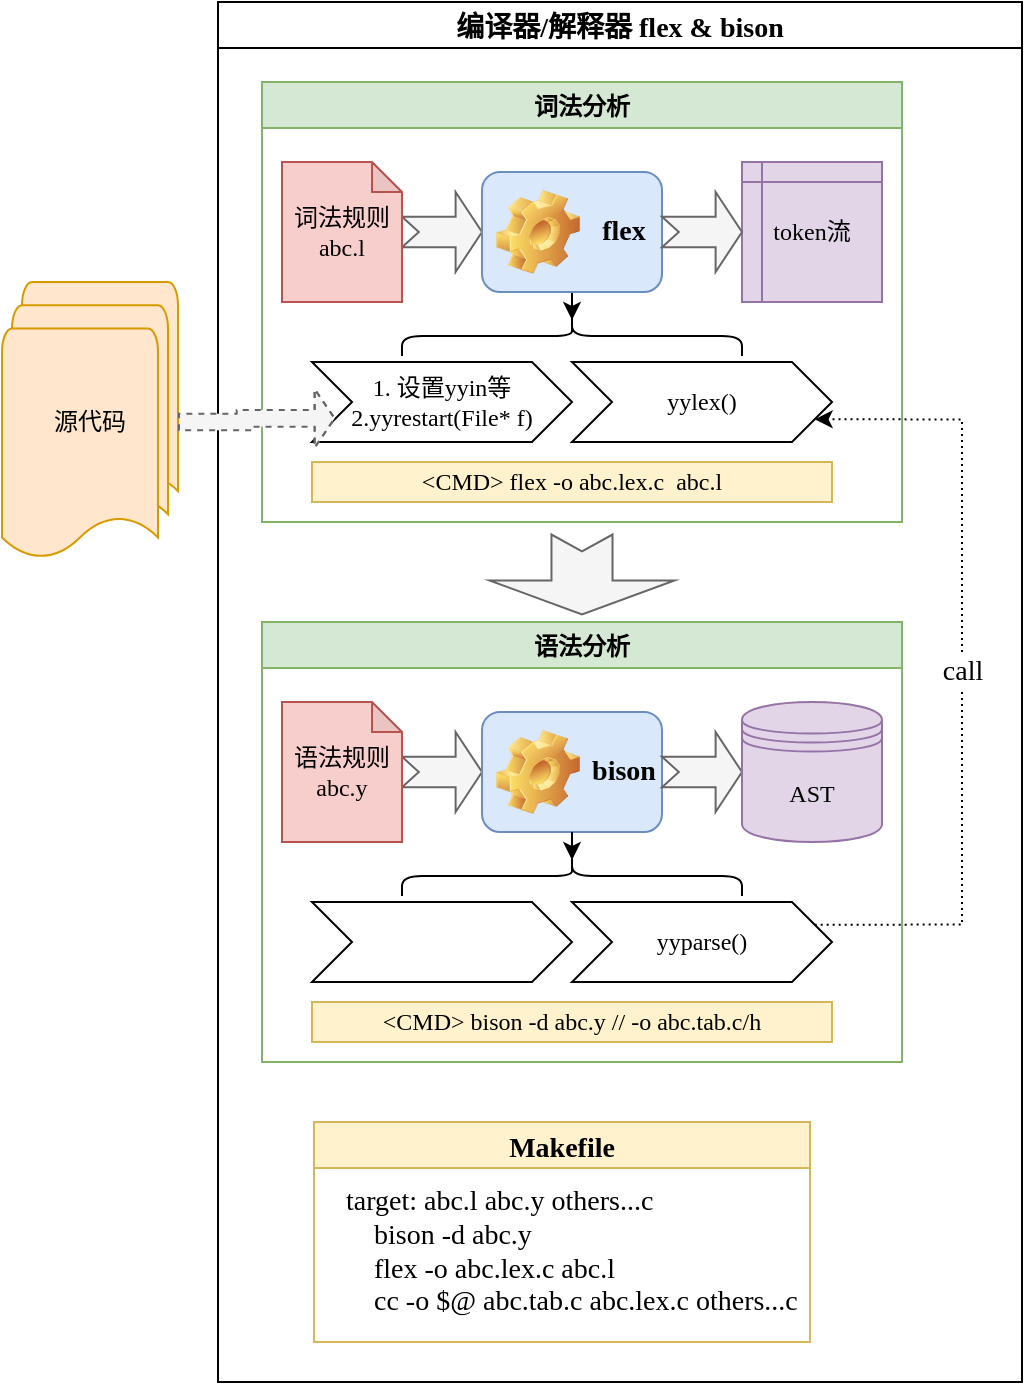 <mxfile version="14.8.4" type="github">
  <diagram id="enoIybo3rPJg0Il2eto0" name="Page-1">
    <mxGraphModel dx="1185" dy="635" grid="1" gridSize="10" guides="1" tooltips="1" connect="1" arrows="1" fold="1" page="1" pageScale="1" pageWidth="827" pageHeight="1169" math="0" shadow="0">
      <root>
        <mxCell id="0" />
        <mxCell id="1" parent="0" />
        <mxCell id="itgruSseSPr3eh4PhL-f-13" value="源代码" style="strokeWidth=1;html=1;shape=mxgraph.flowchart.multi-document;whiteSpace=wrap;align=center;fillColor=#ffe6cc;strokeColor=#d79b00;" parent="1" vertex="1">
          <mxGeometry x="10" y="170" width="88" height="140" as="geometry" />
        </mxCell>
        <mxCell id="itgruSseSPr3eh4PhL-f-38" value="编译器/解释器 flex &amp; bison" style="swimlane;fontFamily=Times New Roman;fontSize=14;strokeWidth=1;align=center;" parent="1" vertex="1">
          <mxGeometry x="118" y="30" width="402" height="690" as="geometry" />
        </mxCell>
        <mxCell id="itgruSseSPr3eh4PhL-f-1" value="词法分析" style="swimlane;fontFamily=Times New Roman;fillColor=#d5e8d4;strokeColor=#82b366;" parent="itgruSseSPr3eh4PhL-f-38" vertex="1">
          <mxGeometry x="22" y="40" width="320" height="220" as="geometry">
            <mxRectangle x="60" y="30" width="80" height="23" as="alternateBounds" />
          </mxGeometry>
        </mxCell>
        <mxCell id="itgruSseSPr3eh4PhL-f-24" value="" style="html=1;shadow=0;dashed=0;align=center;verticalAlign=middle;shape=mxgraph.arrows2.arrow;dy=0.62;dx=13.2;notch=8.4;strokeWidth=1;fillColor=#f5f5f5;strokeColor=#666666;fontColor=#333333;" parent="itgruSseSPr3eh4PhL-f-1" vertex="1">
          <mxGeometry x="70" y="55" width="40" height="40" as="geometry" />
        </mxCell>
        <mxCell id="itgruSseSPr3eh4PhL-f-7" value="&lt;div&gt;token流&lt;/div&gt;" style="shape=internalStorage;whiteSpace=wrap;html=1;backgroundOutline=1;dx=10;dy=10;fontFamily=Times New Roman;fillColor=#e1d5e7;strokeColor=#9673a6;" parent="itgruSseSPr3eh4PhL-f-1" vertex="1">
          <mxGeometry x="240" y="40" width="70" height="70" as="geometry" />
        </mxCell>
        <mxCell id="itgruSseSPr3eh4PhL-f-8" value="&lt;div&gt;词法规则&lt;/div&gt;&lt;div&gt;&lt;font face=&quot;Times New Roman&quot;&gt;abc.l&lt;/font&gt;&lt;br&gt;&lt;/div&gt;" style="shape=note;whiteSpace=wrap;html=1;backgroundOutline=1;darkOpacity=0.05;size=15;fillColor=#f8cecc;strokeColor=#b85450;" parent="itgruSseSPr3eh4PhL-f-1" vertex="1">
          <mxGeometry x="10" y="40" width="60" height="70" as="geometry" />
        </mxCell>
        <mxCell id="itgruSseSPr3eh4PhL-f-14" style="edgeStyle=orthogonalEdgeStyle;rounded=0;orthogonalLoop=1;jettySize=auto;html=1;entryX=0.1;entryY=0.5;entryDx=0;entryDy=0;entryPerimeter=0;" parent="itgruSseSPr3eh4PhL-f-1" source="itgruSseSPr3eh4PhL-f-11" target="itgruSseSPr3eh4PhL-f-12" edge="1">
          <mxGeometry relative="1" as="geometry" />
        </mxCell>
        <mxCell id="itgruSseSPr3eh4PhL-f-11" value="flex" style="label;whiteSpace=wrap;html=1;image=img/clipart/Gear_128x128.png;align=center;fontFamily=Times New Roman;fontSize=14;fillColor=#dae8fc;strokeColor=#6c8ebf;" parent="itgruSseSPr3eh4PhL-f-1" vertex="1">
          <mxGeometry x="110" y="45" width="90" height="60" as="geometry" />
        </mxCell>
        <mxCell id="itgruSseSPr3eh4PhL-f-12" value="" style="shape=curlyBracket;whiteSpace=wrap;html=1;rounded=1;align=center;labelPosition=center;verticalLabelPosition=middle;verticalAlign=middle;rotation=90;" parent="itgruSseSPr3eh4PhL-f-1" vertex="1">
          <mxGeometry x="145" y="42" width="20" height="170" as="geometry" />
        </mxCell>
        <mxCell id="itgruSseSPr3eh4PhL-f-19" value="&lt;div style=&quot;font-size: 10px&quot;&gt;&lt;font style=&quot;font-size: 12px&quot;&gt;1. 设置yyin等&lt;/font&gt;&lt;/div&gt;&lt;div&gt;2.yyrestart(File* f)&lt;br&gt;&lt;/div&gt;" style="shape=step;perimeter=stepPerimeter;whiteSpace=wrap;html=1;fixedSize=1;strokeWidth=1;align=center;fontFamily=Times New Roman;" parent="itgruSseSPr3eh4PhL-f-1" vertex="1">
          <mxGeometry x="25" y="140" width="130" height="40" as="geometry" />
        </mxCell>
        <mxCell id="itgruSseSPr3eh4PhL-f-20" value="yylex()" style="shape=step;perimeter=stepPerimeter;whiteSpace=wrap;html=1;fixedSize=1;strokeWidth=1;align=center;fontFamily=Times New Roman;" parent="itgruSseSPr3eh4PhL-f-1" vertex="1">
          <mxGeometry x="155" y="140" width="130" height="40" as="geometry" />
        </mxCell>
        <mxCell id="itgruSseSPr3eh4PhL-f-25" value="" style="html=1;shadow=0;dashed=0;align=center;verticalAlign=middle;shape=mxgraph.arrows2.arrow;dy=0.62;dx=13.2;notch=8.4;strokeWidth=1;fillColor=#f5f5f5;strokeColor=#666666;fontColor=#333333;" parent="itgruSseSPr3eh4PhL-f-1" vertex="1">
          <mxGeometry x="200" y="55" width="40" height="40" as="geometry" />
        </mxCell>
        <mxCell id="itgruSseSPr3eh4PhL-f-26" value="&amp;lt;CMD&amp;gt; flex -o abc.lex.c&amp;nbsp; abc.l" style="text;html=1;strokeColor=#d6b656;fillColor=#fff2cc;align=center;verticalAlign=middle;whiteSpace=wrap;rounded=0;fontFamily=Times New Roman;" parent="itgruSseSPr3eh4PhL-f-1" vertex="1">
          <mxGeometry x="25" y="190" width="260" height="20" as="geometry" />
        </mxCell>
        <mxCell id="itgruSseSPr3eh4PhL-f-2" value="语法分析" style="swimlane;fillColor=#d5e8d4;strokeColor=#82b366;" parent="itgruSseSPr3eh4PhL-f-38" vertex="1">
          <mxGeometry x="22" y="310" width="320" height="220" as="geometry">
            <mxRectangle x="330" y="20" width="80" height="23" as="alternateBounds" />
          </mxGeometry>
        </mxCell>
        <mxCell id="itgruSseSPr3eh4PhL-f-27" value="" style="html=1;shadow=0;dashed=0;align=center;verticalAlign=middle;shape=mxgraph.arrows2.arrow;dy=0.62;dx=13.2;notch=8.4;strokeWidth=1;fillColor=#f5f5f5;strokeColor=#666666;fontColor=#333333;" parent="itgruSseSPr3eh4PhL-f-2" vertex="1">
          <mxGeometry x="70" y="55" width="40" height="40" as="geometry" />
        </mxCell>
        <mxCell id="itgruSseSPr3eh4PhL-f-29" value="语法规则&lt;div&gt;&lt;font face=&quot;Times New Roman&quot;&gt;abc.y&lt;/font&gt;&lt;br&gt;&lt;/div&gt;" style="shape=note;whiteSpace=wrap;html=1;backgroundOutline=1;darkOpacity=0.05;size=15;fillColor=#f8cecc;strokeColor=#b85450;" parent="itgruSseSPr3eh4PhL-f-2" vertex="1">
          <mxGeometry x="10" y="40" width="60" height="70" as="geometry" />
        </mxCell>
        <mxCell id="itgruSseSPr3eh4PhL-f-31" value="bison" style="label;whiteSpace=wrap;html=1;image=img/clipart/Gear_128x128.png;align=center;fontFamily=Times New Roman;fontSize=14;fillColor=#dae8fc;strokeColor=#6c8ebf;" parent="itgruSseSPr3eh4PhL-f-2" vertex="1">
          <mxGeometry x="110" y="45" width="90" height="60" as="geometry" />
        </mxCell>
        <mxCell id="itgruSseSPr3eh4PhL-f-32" value="" style="shape=curlyBracket;whiteSpace=wrap;html=1;rounded=1;align=center;labelPosition=center;verticalLabelPosition=middle;verticalAlign=middle;rotation=90;" parent="itgruSseSPr3eh4PhL-f-2" vertex="1">
          <mxGeometry x="145" y="42" width="20" height="170" as="geometry" />
        </mxCell>
        <mxCell id="itgruSseSPr3eh4PhL-f-30" style="edgeStyle=orthogonalEdgeStyle;rounded=0;orthogonalLoop=1;jettySize=auto;html=1;entryX=0.1;entryY=0.5;entryDx=0;entryDy=0;entryPerimeter=0;" parent="itgruSseSPr3eh4PhL-f-2" source="itgruSseSPr3eh4PhL-f-31" target="itgruSseSPr3eh4PhL-f-32" edge="1">
          <mxGeometry relative="1" as="geometry">
            <Array as="points">
              <mxPoint x="155" y="105" />
              <mxPoint x="155" y="105" />
            </Array>
          </mxGeometry>
        </mxCell>
        <mxCell id="itgruSseSPr3eh4PhL-f-33" value="" style="shape=step;perimeter=stepPerimeter;whiteSpace=wrap;html=1;fixedSize=1;strokeWidth=1;align=center;fontFamily=Times New Roman;" parent="itgruSseSPr3eh4PhL-f-2" vertex="1">
          <mxGeometry x="25" y="140" width="130" height="40" as="geometry" />
        </mxCell>
        <mxCell id="itgruSseSPr3eh4PhL-f-34" value="yyparse()" style="shape=step;perimeter=stepPerimeter;whiteSpace=wrap;html=1;fixedSize=1;strokeWidth=1;align=center;fontFamily=Times New Roman;" parent="itgruSseSPr3eh4PhL-f-2" vertex="1">
          <mxGeometry x="155" y="140" width="130" height="40" as="geometry" />
        </mxCell>
        <mxCell id="itgruSseSPr3eh4PhL-f-35" value="" style="html=1;shadow=0;dashed=0;align=center;verticalAlign=middle;shape=mxgraph.arrows2.arrow;dy=0.62;dx=13.2;notch=8.4;strokeWidth=1;fillColor=#f5f5f5;strokeColor=#666666;fontColor=#333333;" parent="itgruSseSPr3eh4PhL-f-2" vertex="1">
          <mxGeometry x="200" y="55" width="40" height="40" as="geometry" />
        </mxCell>
        <mxCell id="itgruSseSPr3eh4PhL-f-36" value="&amp;lt;CMD&amp;gt; bison -d abc.y // -o abc.tab.c/h" style="text;html=1;strokeColor=#d6b656;fillColor=#fff2cc;align=center;verticalAlign=middle;whiteSpace=wrap;rounded=0;fontFamily=Times New Roman;" parent="itgruSseSPr3eh4PhL-f-2" vertex="1">
          <mxGeometry x="25" y="190" width="260" height="20" as="geometry" />
        </mxCell>
        <mxCell id="itgruSseSPr3eh4PhL-f-37" value="AST" style="shape=datastore;whiteSpace=wrap;html=1;fontFamily=Times New Roman;strokeWidth=1;align=center;fillColor=#e1d5e7;strokeColor=#9673a6;" parent="itgruSseSPr3eh4PhL-f-2" vertex="1">
          <mxGeometry x="240" y="40" width="70" height="70" as="geometry" />
        </mxCell>
        <mxCell id="itgruSseSPr3eh4PhL-f-39" value="" style="html=1;shadow=0;dashed=0;align=center;verticalAlign=middle;shape=mxgraph.arrows2.arrow;dy=0.67;dx=17;notch=8.4;strokeWidth=1;rotation=90;fillColor=#f5f5f5;strokeColor=#666666;fontColor=#333333;" parent="itgruSseSPr3eh4PhL-f-38" vertex="1">
          <mxGeometry x="162" y="240" width="40" height="92.5" as="geometry" />
        </mxCell>
        <mxCell id="itgruSseSPr3eh4PhL-f-43" value="call" style="edgeStyle=orthogonalEdgeStyle;rounded=0;orthogonalLoop=1;jettySize=auto;html=1;exitX=1;exitY=0.25;exitDx=0;exitDy=0;entryX=1;entryY=0.75;entryDx=0;entryDy=0;fontFamily=Times New Roman;fontSize=14;dashed=1;dashPattern=1 2;" parent="itgruSseSPr3eh4PhL-f-38" source="itgruSseSPr3eh4PhL-f-34" target="itgruSseSPr3eh4PhL-f-20" edge="1">
          <mxGeometry relative="1" as="geometry">
            <Array as="points">
              <mxPoint x="372" y="461" />
              <mxPoint x="372" y="209" />
            </Array>
          </mxGeometry>
        </mxCell>
        <mxCell id="itgruSseSPr3eh4PhL-f-40" value="Makefile" style="swimlane;fontFamily=Times New Roman;fontSize=14;strokeWidth=1;align=center;fillColor=#fff2cc;strokeColor=#d6b656;" parent="itgruSseSPr3eh4PhL-f-38" vertex="1">
          <mxGeometry x="48" y="560" width="248" height="110" as="geometry" />
        </mxCell>
        <mxCell id="itgruSseSPr3eh4PhL-f-42" value="&lt;div&gt;target: abc.l abc.y others...c&lt;/div&gt;&lt;div&gt;&amp;nbsp;&amp;nbsp;&amp;nbsp; bison -d abc.y&lt;/div&gt;&lt;div&gt;&amp;nbsp;&amp;nbsp;&amp;nbsp; flex -o abc.lex.c abc.l&lt;/div&gt;&lt;div&gt;&amp;nbsp;&amp;nbsp;&amp;nbsp; cc -o $@ abc.tab.c abc.lex.c others...c&lt;br&gt;&lt;/div&gt;" style="text;html=1;strokeColor=none;fillColor=none;align=left;verticalAlign=top;whiteSpace=wrap;rounded=0;fontFamily=Times New Roman;fontSize=14;" parent="itgruSseSPr3eh4PhL-f-40" vertex="1">
          <mxGeometry x="14" y="25" width="240" height="75" as="geometry" />
        </mxCell>
        <mxCell id="itgruSseSPr3eh4PhL-f-44" value="" style="edgeStyle=orthogonalEdgeStyle;rounded=0;orthogonalLoop=1;jettySize=auto;html=1;exitX=1;exitY=0.5;exitDx=0;exitDy=0;entryX=0;entryY=0.75;entryDx=0;entryDy=0;fontFamily=Times New Roman;fontSize=14;exitPerimeter=0;curved=1;shape=flexArrow;endSize=3;startSize=3;width=8.333;dashed=1;fillColor=#f5f5f5;strokeColor=#666666;" parent="1" source="itgruSseSPr3eh4PhL-f-13" target="itgruSseSPr3eh4PhL-f-19" edge="1">
          <mxGeometry relative="1" as="geometry">
            <mxPoint x="426.333" y="501.333" as="sourcePoint" />
            <mxPoint x="426.333" y="248.667" as="targetPoint" />
          </mxGeometry>
        </mxCell>
      </root>
    </mxGraphModel>
  </diagram>
</mxfile>
